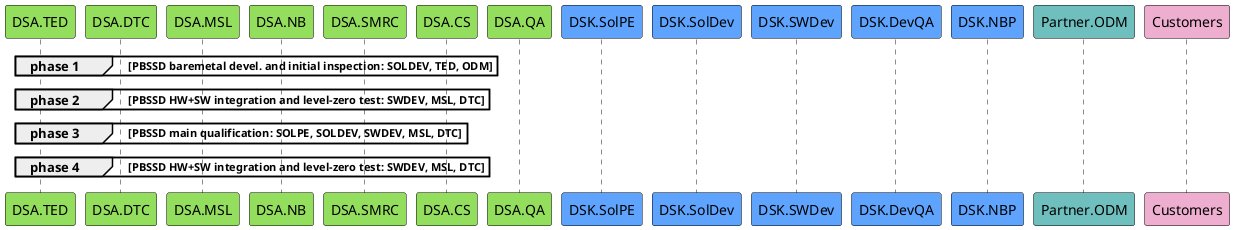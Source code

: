@startuml

'// SECTION_1 { Configuration
'// DO NOT edit this section (your editable section is SECTION_2)

skinparam ArrowColor black

skinparam participant {
	BorderColor black
	BackgroundColor #94de5e
}
participant DSA.TED as TED
participant DSA.DTC as DTC
participant DSA.MSL as MSL
participant DSA.NB as DSANB 
participant DSA.SMRC as SMRC
participant DSA.CS as DSACS
participant DSA.QA as DSAQA

skinparam participant {
	BorderColor black
	BackgroundColor #5ea4fe
}
participant DSK.SolPE as SOLPE
participant DSK.SolDev as SOLDEV
participant DSK.SWDev as SWDEV
participant DSK.DevQA as DEVQA
participant DSK.NBP as DSKNBP

skinparam participant {
	BorderColor black
	BackgroundColor #6fbfbf
}
participant Partner.ODM as ODM

skinparam participant {
	BorderColor black
	BackgroundColor #eeaed0
}
participant Customers as CSTMR

'//} SECTION_1




'// SECTION_2 { WorkFlow Description (Sequence Diagram)
'//
group phase 1 [PBSSD baremetal devel. and initial inspection: SOLDEV, TED, ODM]
end group

group phase 2 [PBSSD HW+SW integration and level-zero test: SWDEV, MSL, DTC]
end group

group phase 3 [PBSSD main qualification: SOLPE, SOLDEV, SWDEV, MSL, DTC]
end group

group phase 4 [PBSSD HW+SW integration and level-zero test: SWDEV, MSL, DTC]
end group

'//} SECTION_2

@enduml

